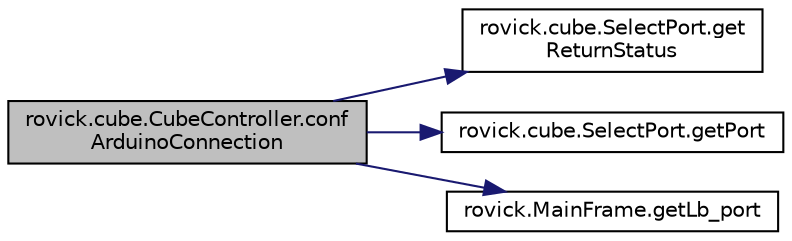 digraph "rovick.cube.CubeController.confArduinoConnection"
{
  edge [fontname="Helvetica",fontsize="10",labelfontname="Helvetica",labelfontsize="10"];
  node [fontname="Helvetica",fontsize="10",shape=record];
  rankdir="LR";
  Node0 [label="rovick.cube.CubeController.conf\lArduinoConnection",height=0.2,width=0.4,color="black", fillcolor="grey75", style="filled", fontcolor="black"];
  Node0 -> Node1 [color="midnightblue",fontsize="10",style="solid",fontname="Helvetica"];
  Node1 [label="rovick.cube.SelectPort.get\lReturnStatus",height=0.2,width=0.4,color="black", fillcolor="white", style="filled",URL="$classrovick_1_1cube_1_1_select_port_a6bc9f69fb18fa82145b7087fc3d51e0a.html#a6bc9f69fb18fa82145b7087fc3d51e0a"];
  Node0 -> Node2 [color="midnightblue",fontsize="10",style="solid",fontname="Helvetica"];
  Node2 [label="rovick.cube.SelectPort.getPort",height=0.2,width=0.4,color="black", fillcolor="white", style="filled",URL="$classrovick_1_1cube_1_1_select_port_ae5fcb6108e1e76f35d5f0361a0b881b7.html#ae5fcb6108e1e76f35d5f0361a0b881b7"];
  Node0 -> Node3 [color="midnightblue",fontsize="10",style="solid",fontname="Helvetica"];
  Node3 [label="rovick.MainFrame.getLb_port",height=0.2,width=0.4,color="black", fillcolor="white", style="filled",URL="$group___getters___y___setters_ga65408892df27e1f5c362a7ab837ef08e.html#ga65408892df27e1f5c362a7ab837ef08e"];
}
